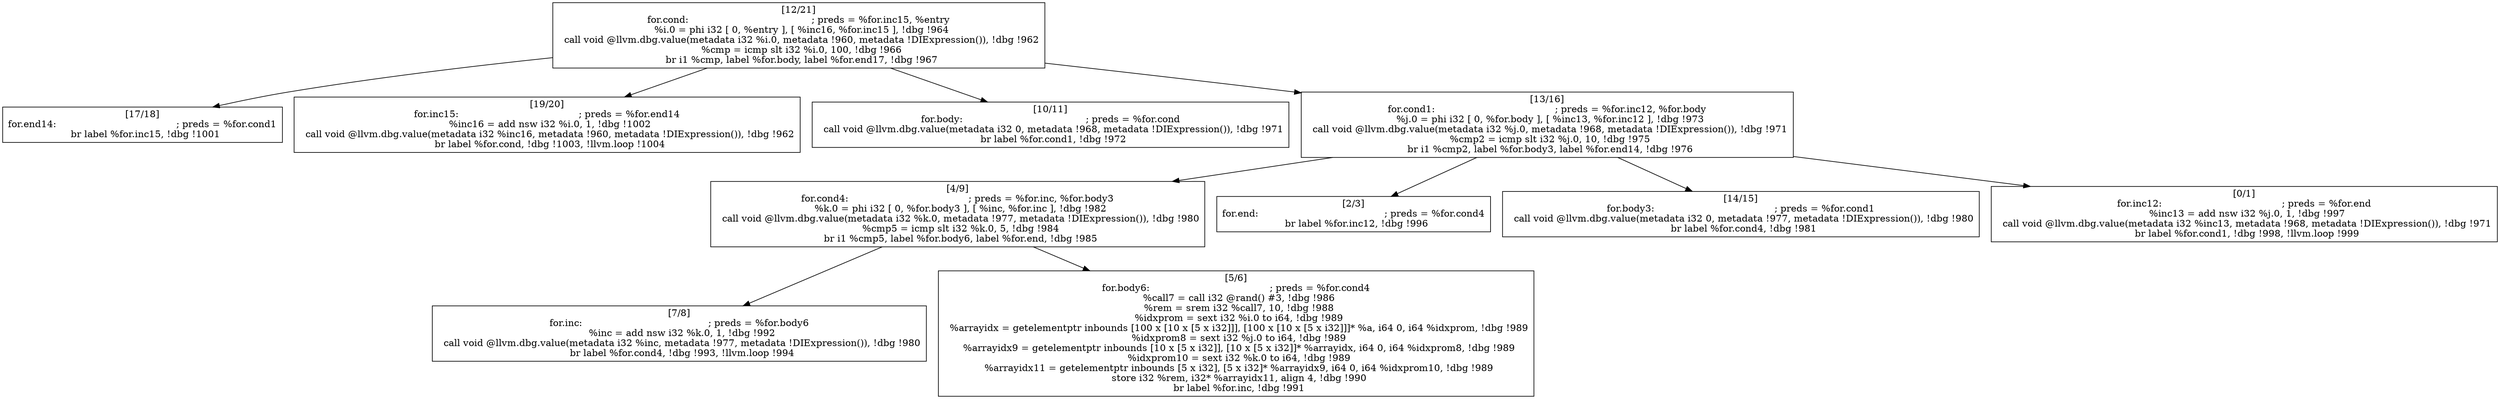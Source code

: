 
digraph G {


node117 [label="[17/18]
for.end14:                                        ; preds = %for.cond1
  br label %for.inc15, !dbg !1001
",shape=rectangle ]
node116 [label="[12/21]
for.cond:                                         ; preds = %for.inc15, %entry
  %i.0 = phi i32 [ 0, %entry ], [ %inc16, %for.inc15 ], !dbg !964
  call void @llvm.dbg.value(metadata i32 %i.0, metadata !960, metadata !DIExpression()), !dbg !962
  %cmp = icmp slt i32 %i.0, 100, !dbg !966
  br i1 %cmp, label %for.body, label %for.end17, !dbg !967
",shape=rectangle ]
node115 [label="[19/20]
for.inc15:                                        ; preds = %for.end14
  %inc16 = add nsw i32 %i.0, 1, !dbg !1002
  call void @llvm.dbg.value(metadata i32 %inc16, metadata !960, metadata !DIExpression()), !dbg !962
  br label %for.cond, !dbg !1003, !llvm.loop !1004
",shape=rectangle ]
node114 [label="[4/9]
for.cond4:                                        ; preds = %for.inc, %for.body3
  %k.0 = phi i32 [ 0, %for.body3 ], [ %inc, %for.inc ], !dbg !982
  call void @llvm.dbg.value(metadata i32 %k.0, metadata !977, metadata !DIExpression()), !dbg !980
  %cmp5 = icmp slt i32 %k.0, 5, !dbg !984
  br i1 %cmp5, label %for.body6, label %for.end, !dbg !985
",shape=rectangle ]
node113 [label="[2/3]
for.end:                                          ; preds = %for.cond4
  br label %for.inc12, !dbg !996
",shape=rectangle ]
node108 [label="[14/15]
for.body3:                                        ; preds = %for.cond1
  call void @llvm.dbg.value(metadata i32 0, metadata !977, metadata !DIExpression()), !dbg !980
  br label %for.cond4, !dbg !981
",shape=rectangle ]
node107 [label="[10/11]
for.body:                                         ; preds = %for.cond
  call void @llvm.dbg.value(metadata i32 0, metadata !968, metadata !DIExpression()), !dbg !971
  br label %for.cond1, !dbg !972
",shape=rectangle ]
node109 [label="[7/8]
for.inc:                                          ; preds = %for.body6
  %inc = add nsw i32 %k.0, 1, !dbg !992
  call void @llvm.dbg.value(metadata i32 %inc, metadata !977, metadata !DIExpression()), !dbg !980
  br label %for.cond4, !dbg !993, !llvm.loop !994
",shape=rectangle ]
node110 [label="[13/16]
for.cond1:                                        ; preds = %for.inc12, %for.body
  %j.0 = phi i32 [ 0, %for.body ], [ %inc13, %for.inc12 ], !dbg !973
  call void @llvm.dbg.value(metadata i32 %j.0, metadata !968, metadata !DIExpression()), !dbg !971
  %cmp2 = icmp slt i32 %j.0, 10, !dbg !975
  br i1 %cmp2, label %for.body3, label %for.end14, !dbg !976
",shape=rectangle ]
node111 [label="[5/6]
for.body6:                                        ; preds = %for.cond4
  %call7 = call i32 @rand() #3, !dbg !986
  %rem = srem i32 %call7, 10, !dbg !988
  %idxprom = sext i32 %i.0 to i64, !dbg !989
  %arrayidx = getelementptr inbounds [100 x [10 x [5 x i32]]], [100 x [10 x [5 x i32]]]* %a, i64 0, i64 %idxprom, !dbg !989
  %idxprom8 = sext i32 %j.0 to i64, !dbg !989
  %arrayidx9 = getelementptr inbounds [10 x [5 x i32]], [10 x [5 x i32]]* %arrayidx, i64 0, i64 %idxprom8, !dbg !989
  %idxprom10 = sext i32 %k.0 to i64, !dbg !989
  %arrayidx11 = getelementptr inbounds [5 x i32], [5 x i32]* %arrayidx9, i64 0, i64 %idxprom10, !dbg !989
  store i32 %rem, i32* %arrayidx11, align 4, !dbg !990
  br label %for.inc, !dbg !991
",shape=rectangle ]
node112 [label="[0/1]
for.inc12:                                        ; preds = %for.end
  %inc13 = add nsw i32 %j.0, 1, !dbg !997
  call void @llvm.dbg.value(metadata i32 %inc13, metadata !968, metadata !DIExpression()), !dbg !971
  br label %for.cond1, !dbg !998, !llvm.loop !999
",shape=rectangle ]

node114->node111 [ ]
node116->node115 [ ]
node110->node108 [ ]
node110->node112 [ ]
node114->node109 [ ]
node110->node114 [ ]
node116->node117 [ ]
node110->node113 [ ]
node116->node110 [ ]
node116->node107 [ ]


}
